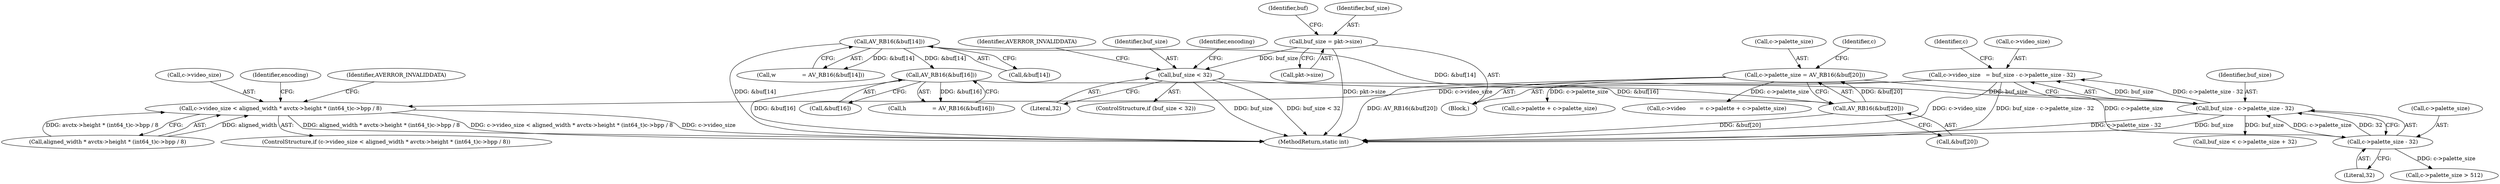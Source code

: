 digraph "0_FFmpeg_1e42736b95065c69a7481d0cf55247024f54b660@integer" {
"1000202" [label="(Call,c->video_size   = buf_size - c->palette_size - 32)"];
"1000206" [label="(Call,buf_size - c->palette_size - 32)"];
"1000133" [label="(Call,buf_size < 32)"];
"1000121" [label="(Call,buf_size = pkt->size)"];
"1000208" [label="(Call,c->palette_size - 32)"];
"1000175" [label="(Call,c->palette_size = AV_RB16(&buf[20]))"];
"1000179" [label="(Call,AV_RB16(&buf[20]))"];
"1000163" [label="(Call,AV_RB16(&buf[16]))"];
"1000156" [label="(Call,AV_RB16(&buf[14]))"];
"1000310" [label="(Call,c->video_size < aligned_width * avctx->height * (int64_t)c->bpp / 8)"];
"1000139" [label="(Identifier,encoding)"];
"1000175" [label="(Call,c->palette_size = AV_RB16(&buf[20]))"];
"1000128" [label="(Identifier,buf)"];
"1000122" [label="(Identifier,buf_size)"];
"1000311" [label="(Call,c->video_size)"];
"1000314" [label="(Call,aligned_width * avctx->height * (int64_t)c->bpp / 8)"];
"1000186" [label="(Identifier,c)"];
"1000191" [label="(Call,c->video        = c->palette + c->palette_size)"];
"1000212" [label="(Literal,32)"];
"1000137" [label="(Identifier,AVERROR_INVALIDDATA)"];
"1000222" [label="(Call,buf_size < c->palette_size + 32)"];
"1000332" [label="(Identifier,encoding)"];
"1000180" [label="(Call,&buf[20])"];
"1000206" [label="(Call,buf_size - c->palette_size - 32)"];
"1000157" [label="(Call,&buf[14])"];
"1000161" [label="(Call,h               = AV_RB16(&buf[16]))"];
"1000156" [label="(Call,AV_RB16(&buf[14]))"];
"1000164" [label="(Call,&buf[16])"];
"1000309" [label="(ControlStructure,if (c->video_size < aligned_width * avctx->height * (int64_t)c->bpp / 8))"];
"1000135" [label="(Literal,32)"];
"1000216" [label="(Identifier,c)"];
"1000203" [label="(Call,c->video_size)"];
"1000214" [label="(Call,c->palette_size > 512)"];
"1000133" [label="(Call,buf_size < 32)"];
"1000207" [label="(Identifier,buf_size)"];
"1000310" [label="(Call,c->video_size < aligned_width * avctx->height * (int64_t)c->bpp / 8)"];
"1000163" [label="(Call,AV_RB16(&buf[16]))"];
"1000514" [label="(MethodReturn,static int)"];
"1000202" [label="(Call,c->video_size   = buf_size - c->palette_size - 32)"];
"1000195" [label="(Call,c->palette + c->palette_size)"];
"1000154" [label="(Call,w               = AV_RB16(&buf[14]))"];
"1000179" [label="(Call,AV_RB16(&buf[20]))"];
"1000176" [label="(Call,c->palette_size)"];
"1000134" [label="(Identifier,buf_size)"];
"1000132" [label="(ControlStructure,if (buf_size < 32))"];
"1000209" [label="(Call,c->palette_size)"];
"1000105" [label="(Block,)"];
"1000328" [label="(Identifier,AVERROR_INVALIDDATA)"];
"1000208" [label="(Call,c->palette_size - 32)"];
"1000121" [label="(Call,buf_size = pkt->size)"];
"1000123" [label="(Call,pkt->size)"];
"1000202" -> "1000105"  [label="AST: "];
"1000202" -> "1000206"  [label="CFG: "];
"1000203" -> "1000202"  [label="AST: "];
"1000206" -> "1000202"  [label="AST: "];
"1000216" -> "1000202"  [label="CFG: "];
"1000202" -> "1000514"  [label="DDG: buf_size - c->palette_size - 32"];
"1000202" -> "1000514"  [label="DDG: c->video_size"];
"1000206" -> "1000202"  [label="DDG: buf_size"];
"1000206" -> "1000202"  [label="DDG: c->palette_size - 32"];
"1000202" -> "1000310"  [label="DDG: c->video_size"];
"1000206" -> "1000208"  [label="CFG: "];
"1000207" -> "1000206"  [label="AST: "];
"1000208" -> "1000206"  [label="AST: "];
"1000206" -> "1000514"  [label="DDG: c->palette_size - 32"];
"1000206" -> "1000514"  [label="DDG: buf_size"];
"1000133" -> "1000206"  [label="DDG: buf_size"];
"1000208" -> "1000206"  [label="DDG: c->palette_size"];
"1000208" -> "1000206"  [label="DDG: 32"];
"1000206" -> "1000222"  [label="DDG: buf_size"];
"1000133" -> "1000132"  [label="AST: "];
"1000133" -> "1000135"  [label="CFG: "];
"1000134" -> "1000133"  [label="AST: "];
"1000135" -> "1000133"  [label="AST: "];
"1000137" -> "1000133"  [label="CFG: "];
"1000139" -> "1000133"  [label="CFG: "];
"1000133" -> "1000514"  [label="DDG: buf_size"];
"1000133" -> "1000514"  [label="DDG: buf_size < 32"];
"1000121" -> "1000133"  [label="DDG: buf_size"];
"1000121" -> "1000105"  [label="AST: "];
"1000121" -> "1000123"  [label="CFG: "];
"1000122" -> "1000121"  [label="AST: "];
"1000123" -> "1000121"  [label="AST: "];
"1000128" -> "1000121"  [label="CFG: "];
"1000121" -> "1000514"  [label="DDG: pkt->size"];
"1000208" -> "1000212"  [label="CFG: "];
"1000209" -> "1000208"  [label="AST: "];
"1000212" -> "1000208"  [label="AST: "];
"1000175" -> "1000208"  [label="DDG: c->palette_size"];
"1000208" -> "1000214"  [label="DDG: c->palette_size"];
"1000175" -> "1000105"  [label="AST: "];
"1000175" -> "1000179"  [label="CFG: "];
"1000176" -> "1000175"  [label="AST: "];
"1000179" -> "1000175"  [label="AST: "];
"1000186" -> "1000175"  [label="CFG: "];
"1000175" -> "1000514"  [label="DDG: AV_RB16(&buf[20])"];
"1000179" -> "1000175"  [label="DDG: &buf[20]"];
"1000175" -> "1000191"  [label="DDG: c->palette_size"];
"1000175" -> "1000195"  [label="DDG: c->palette_size"];
"1000179" -> "1000180"  [label="CFG: "];
"1000180" -> "1000179"  [label="AST: "];
"1000179" -> "1000514"  [label="DDG: &buf[20]"];
"1000163" -> "1000179"  [label="DDG: &buf[16]"];
"1000156" -> "1000179"  [label="DDG: &buf[14]"];
"1000163" -> "1000161"  [label="AST: "];
"1000163" -> "1000164"  [label="CFG: "];
"1000164" -> "1000163"  [label="AST: "];
"1000161" -> "1000163"  [label="CFG: "];
"1000163" -> "1000514"  [label="DDG: &buf[16]"];
"1000163" -> "1000161"  [label="DDG: &buf[16]"];
"1000156" -> "1000163"  [label="DDG: &buf[14]"];
"1000156" -> "1000154"  [label="AST: "];
"1000156" -> "1000157"  [label="CFG: "];
"1000157" -> "1000156"  [label="AST: "];
"1000154" -> "1000156"  [label="CFG: "];
"1000156" -> "1000514"  [label="DDG: &buf[14]"];
"1000156" -> "1000154"  [label="DDG: &buf[14]"];
"1000310" -> "1000309"  [label="AST: "];
"1000310" -> "1000314"  [label="CFG: "];
"1000311" -> "1000310"  [label="AST: "];
"1000314" -> "1000310"  [label="AST: "];
"1000328" -> "1000310"  [label="CFG: "];
"1000332" -> "1000310"  [label="CFG: "];
"1000310" -> "1000514"  [label="DDG: c->video_size < aligned_width * avctx->height * (int64_t)c->bpp / 8"];
"1000310" -> "1000514"  [label="DDG: c->video_size"];
"1000310" -> "1000514"  [label="DDG: aligned_width * avctx->height * (int64_t)c->bpp / 8"];
"1000314" -> "1000310"  [label="DDG: aligned_width"];
"1000314" -> "1000310"  [label="DDG: avctx->height * (int64_t)c->bpp / 8"];
}

